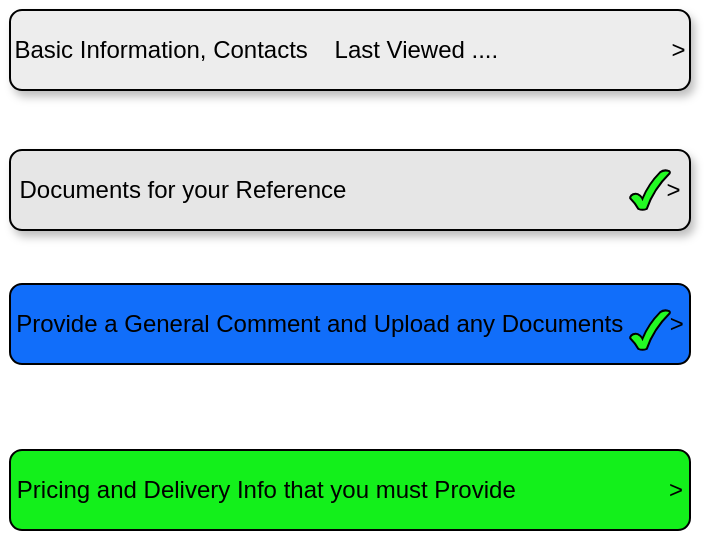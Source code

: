 <mxfile version="13.9.9" type="device"><diagram id="88_v8EUx4iMc0cibLR9Y" name="Page-1"><mxGraphModel dx="1092" dy="494" grid="1" gridSize="10" guides="1" tooltips="1" connect="1" arrows="1" fold="1" page="1" pageScale="1" pageWidth="1654" pageHeight="1169" math="0" shadow="0"><root><mxCell id="0"/><mxCell id="1" parent="0"/><mxCell id="XKIAYLuR7P41SIDX2iVw-1" value="Basic Information, Contacts&amp;nbsp; &amp;nbsp; Last Viewed ....&amp;nbsp; &amp;nbsp; &amp;nbsp; &amp;nbsp; &amp;nbsp; &amp;nbsp; &amp;nbsp; &amp;nbsp; &amp;nbsp; &amp;nbsp; &amp;nbsp; &amp;nbsp; &amp;nbsp; &amp;gt;" style="rounded=1;whiteSpace=wrap;html=1;fillColor=#EDEDED;shadow=1;" vertex="1" parent="1"><mxGeometry x="40" y="70" width="340" height="40" as="geometry"/></mxCell><mxCell id="XKIAYLuR7P41SIDX2iVw-2" value="Documents for your Reference&amp;nbsp; &amp;nbsp; &amp;nbsp; &amp;nbsp; &amp;nbsp; &amp;nbsp; &amp;nbsp; &amp;nbsp; &amp;nbsp; &amp;nbsp; &amp;nbsp; &amp;nbsp; &amp;nbsp; &amp;nbsp; &amp;nbsp; &amp;nbsp; &amp;nbsp; &amp;nbsp; &amp;nbsp; &amp;nbsp; &amp;nbsp; &amp;nbsp; &amp;nbsp; &amp;nbsp; &amp;gt;" style="rounded=1;whiteSpace=wrap;html=1;fillColor=#E6E6E6;shadow=1;" vertex="1" parent="1"><mxGeometry x="40" y="140" width="340" height="40" as="geometry"/></mxCell><mxCell id="XKIAYLuR7P41SIDX2iVw-3" value="Provide a General Comment and Upload any Documents&amp;nbsp; &amp;nbsp; &amp;nbsp; &amp;nbsp;&amp;gt;" style="rounded=1;whiteSpace=wrap;html=1;fillColor=#116EFA;" vertex="1" parent="1"><mxGeometry x="40" y="207" width="340" height="40" as="geometry"/></mxCell><mxCell id="XKIAYLuR7P41SIDX2iVw-4" value="Pricing and Delivery Info that you must Provide&amp;nbsp; &amp;nbsp; &amp;nbsp; &amp;nbsp; &amp;nbsp; &amp;nbsp; &amp;nbsp; &amp;nbsp; &amp;nbsp; &amp;nbsp; &amp;nbsp; &amp;nbsp;&amp;gt;" style="rounded=1;whiteSpace=wrap;html=1;fillColor=#13F01B;" vertex="1" parent="1"><mxGeometry x="40" y="290" width="340" height="40" as="geometry"/></mxCell><mxCell id="XKIAYLuR7P41SIDX2iVw-5" value="" style="verticalLabelPosition=bottom;verticalAlign=top;html=1;shape=mxgraph.basic.tick;fillColor=#23FA23;" vertex="1" parent="1"><mxGeometry x="350" y="220" width="20" height="20" as="geometry"/></mxCell><mxCell id="XKIAYLuR7P41SIDX2iVw-6" value="" style="verticalLabelPosition=bottom;verticalAlign=top;html=1;shape=mxgraph.basic.tick;fillColor=#23FA23;" vertex="1" parent="1"><mxGeometry x="350" y="150" width="20" height="20" as="geometry"/></mxCell></root></mxGraphModel></diagram></mxfile>